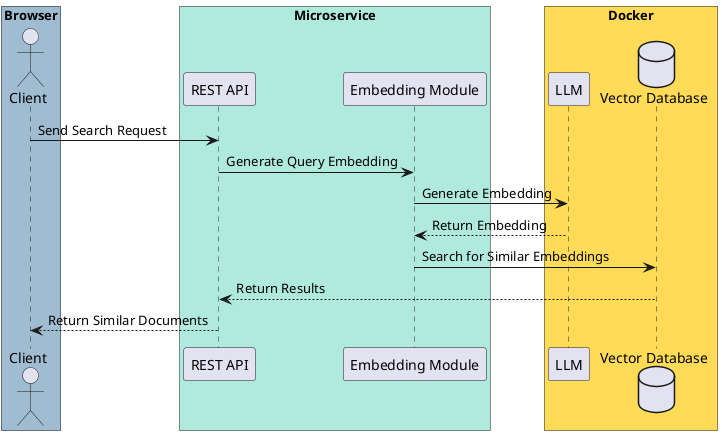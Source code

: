 @startuml

box "Browser" #a0bcd0
    actor Client
end box

box "Microservice" #afeadc
    participant "REST API" as API
    participant "Embedding Module" as EM
end box

box "Docker" #ffdb58
    participant "LLM" as LLM
    database "Vector Database" as DB
end box

Client -> API: Send Search Request
API -> EM: Generate Query Embedding
EM -> LLM: Generate Embedding
LLM --> EM: Return Embedding

EM -> DB: Search for Similar Embeddings
DB --> API: Return Results

API --> Client: Return Similar Documents

@enduml
